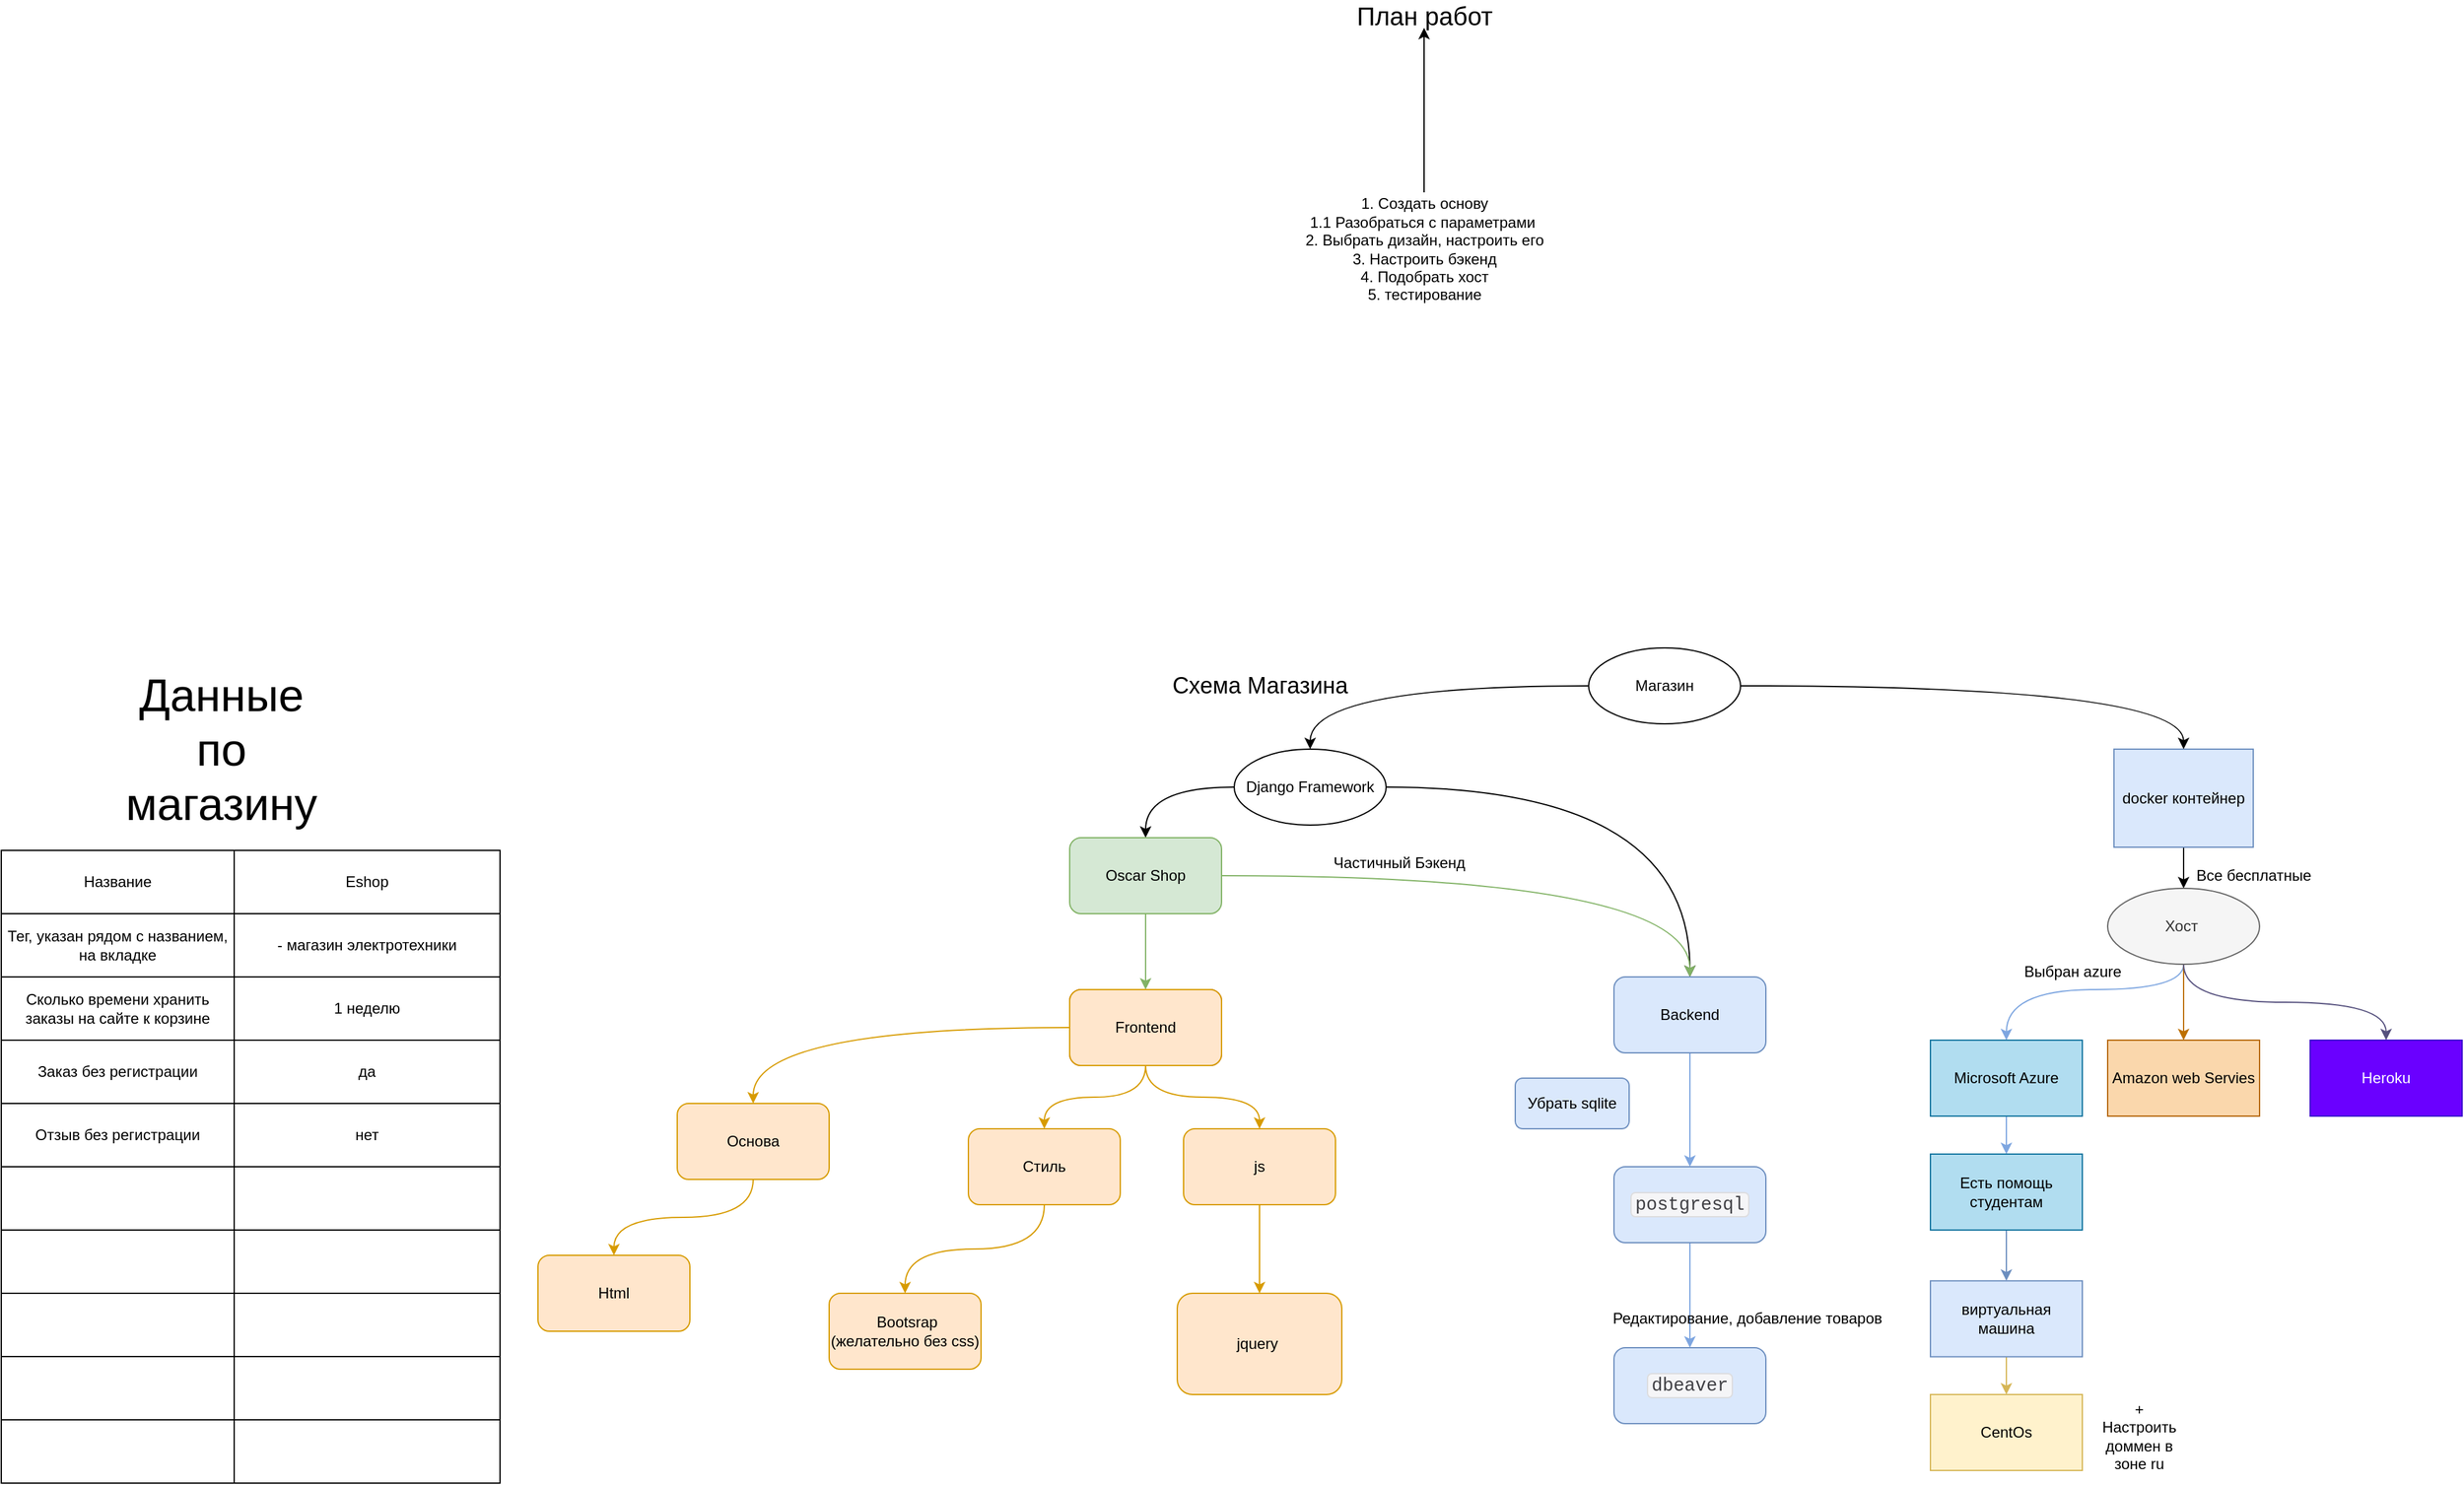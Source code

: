 <mxfile version="14.2.4" type="embed">
    <diagram id="prtHgNgQTEPvFCAcTncT" name="Page-1">
        <mxGraphModel dx="2861" dy="2154" grid="1" gridSize="10" guides="1" tooltips="1" connect="1" arrows="1" fold="1" page="1" pageScale="1" pageWidth="827" pageHeight="1169" math="0" shadow="0">
            <root>
                <mxCell id="0"/>
                <mxCell id="1" parent="0"/>
                <mxCell id="12" value="" style="shape=image;verticalLabelPosition=bottom;labelBackgroundColor=#ffffff;verticalAlign=top;aspect=fixed;imageAspect=0;image=https://guides.wp-bullet.com/wp-content/uploads/2017/01/centos-automatic-security-updates.png;" vertex="1" parent="1">
                    <mxGeometry x="-200.0" y="570" width="120" height="55.61" as="geometry"/>
                </mxCell>
                <mxCell id="6" style="edgeStyle=orthogonalEdgeStyle;rounded=0;orthogonalLoop=1;jettySize=auto;html=1;" edge="1" parent="1" source="5" target="rxrXzZAJuEPQkS48RmaR-65">
                    <mxGeometry relative="1" as="geometry"/>
                </mxCell>
                <mxCell id="5" value="docker контейнер" style="rounded=0;whiteSpace=wrap;html=1;fillColor=#dae8fc;strokeColor=#6c8ebf;" vertex="1" parent="1">
                    <mxGeometry x="15" y="60" width="110" height="77.5" as="geometry"/>
                </mxCell>
                <mxCell id="rxrXzZAJuEPQkS48RmaR-1" value="&lt;font style=&quot;font-size: 18px&quot;&gt;Схема Магазина&lt;/font&gt;" style="text;html=1;align=center;verticalAlign=middle;resizable=0;points=[];autosize=1;" parent="1" vertex="1">
                    <mxGeometry x="-735" width="150" height="20" as="geometry"/>
                </mxCell>
                <mxCell id="rxrXzZAJuEPQkS48RmaR-2" value="&lt;font style=&quot;font-size: 20px&quot;&gt;План работ&lt;/font&gt;" style="text;html=1;align=center;verticalAlign=middle;resizable=0;points=[];autosize=1;" parent="1" vertex="1">
                    <mxGeometry x="-590" y="-530" width="120" height="20" as="geometry"/>
                </mxCell>
                <mxCell id="HfXP12kQXcB-YYXYpd6a-1" value="" style="edgeStyle=orthogonalEdgeStyle;rounded=0;orthogonalLoop=1;jettySize=auto;html=1;" parent="1" source="rxrXzZAJuEPQkS48RmaR-3" target="rxrXzZAJuEPQkS48RmaR-2" edge="1">
                    <mxGeometry relative="1" as="geometry"/>
                </mxCell>
                <mxCell id="rxrXzZAJuEPQkS48RmaR-3" value="1. Создать основу&lt;br&gt;1.1 Разобраться с параметрами&amp;nbsp;&lt;br&gt;2. Выбрать дизайн, настроить его&lt;br&gt;3. Настроить бэкенд&lt;br&gt;4. Подобрать хост&lt;br&gt;5. тестирование" style="text;html=1;align=center;verticalAlign=middle;resizable=0;points=[];autosize=1;" parent="1" vertex="1">
                    <mxGeometry x="-630" y="-380" width="200" height="90" as="geometry"/>
                </mxCell>
                <mxCell id="rxrXzZAJuEPQkS48RmaR-42" style="edgeStyle=orthogonalEdgeStyle;curved=1;rounded=0;orthogonalLoop=1;jettySize=auto;html=1;entryX=0.5;entryY=0;entryDx=0;entryDy=0;" parent="1" source="rxrXzZAJuEPQkS48RmaR-4" target="rxrXzZAJuEPQkS48RmaR-5" edge="1">
                    <mxGeometry relative="1" as="geometry"/>
                </mxCell>
                <mxCell id="rxrXzZAJuEPQkS48RmaR-44" style="edgeStyle=orthogonalEdgeStyle;curved=1;rounded=0;orthogonalLoop=1;jettySize=auto;html=1;" parent="1" source="rxrXzZAJuEPQkS48RmaR-4" target="rxrXzZAJuEPQkS48RmaR-14" edge="1">
                    <mxGeometry relative="1" as="geometry"/>
                </mxCell>
                <mxCell id="rxrXzZAJuEPQkS48RmaR-4" value="Django Framework" style="ellipse;whiteSpace=wrap;html=1;fontFamily=Helvetica;fontSize=12;align=center;" parent="1" vertex="1">
                    <mxGeometry x="-680" y="60" width="120" height="60" as="geometry"/>
                </mxCell>
                <mxCell id="rxrXzZAJuEPQkS48RmaR-13" style="edgeStyle=orthogonalEdgeStyle;curved=1;rounded=0;orthogonalLoop=1;jettySize=auto;html=1;entryX=0.5;entryY=0;entryDx=0;entryDy=0;exitX=0.5;exitY=1;exitDx=0;exitDy=0;fillColor=#d5e8d4;strokeColor=#82b366;" parent="1" source="rxrXzZAJuEPQkS48RmaR-5" target="rxrXzZAJuEPQkS48RmaR-12" edge="1">
                    <mxGeometry relative="1" as="geometry"/>
                </mxCell>
                <mxCell id="rxrXzZAJuEPQkS48RmaR-43" style="edgeStyle=orthogonalEdgeStyle;curved=1;rounded=0;orthogonalLoop=1;jettySize=auto;html=1;strokeColor=#82b366;fillColor=#d5e8d4;" parent="1" source="rxrXzZAJuEPQkS48RmaR-5" target="rxrXzZAJuEPQkS48RmaR-14" edge="1">
                    <mxGeometry relative="1" as="geometry"/>
                </mxCell>
                <mxCell id="rxrXzZAJuEPQkS48RmaR-5" value="Oscar Shop" style="rounded=1;whiteSpace=wrap;html=1;fillColor=#d5e8d4;strokeColor=#82b366;" parent="1" vertex="1">
                    <mxGeometry x="-810" y="130" width="120" height="60" as="geometry"/>
                </mxCell>
                <mxCell id="rxrXzZAJuEPQkS48RmaR-24" style="edgeStyle=orthogonalEdgeStyle;curved=1;rounded=0;orthogonalLoop=1;jettySize=auto;html=1;entryX=0.5;entryY=0;entryDx=0;entryDy=0;strokeColor=#d79b00;fillColor=#ffe6cc;" parent="1" source="rxrXzZAJuEPQkS48RmaR-12" target="rxrXzZAJuEPQkS48RmaR-29" edge="1">
                    <mxGeometry relative="1" as="geometry">
                        <mxPoint x="-980" y="360" as="targetPoint"/>
                    </mxGeometry>
                </mxCell>
                <mxCell id="rxrXzZAJuEPQkS48RmaR-12" value="Frontend" style="rounded=1;whiteSpace=wrap;html=1;fillColor=#f8cecc;strokeColor=#b85450;" parent="1" vertex="1">
                    <mxGeometry x="-810" y="250" width="120" height="60" as="geometry"/>
                </mxCell>
                <mxCell id="rxrXzZAJuEPQkS48RmaR-48" style="edgeStyle=orthogonalEdgeStyle;curved=1;rounded=0;orthogonalLoop=1;jettySize=auto;html=1;strokeColor=#7EA6E0;" parent="1" source="rxrXzZAJuEPQkS48RmaR-14" target="rxrXzZAJuEPQkS48RmaR-47" edge="1">
                    <mxGeometry relative="1" as="geometry"/>
                </mxCell>
                <mxCell id="rxrXzZAJuEPQkS48RmaR-14" value="Backend" style="rounded=1;whiteSpace=wrap;html=1;fillColor=#dae8fc;strokeColor=#6c8ebf;" parent="1" vertex="1">
                    <mxGeometry x="-380" y="240" width="120" height="60" as="geometry"/>
                </mxCell>
                <mxCell id="rxrXzZAJuEPQkS48RmaR-20" value="Html" style="rounded=1;whiteSpace=wrap;html=1;fillColor=#ffe6cc;strokeColor=#d79b00;" parent="1" vertex="1">
                    <mxGeometry x="-1230" y="460" width="120" height="60" as="geometry"/>
                </mxCell>
                <mxCell id="rxrXzZAJuEPQkS48RmaR-25" style="edgeStyle=orthogonalEdgeStyle;curved=1;rounded=0;orthogonalLoop=1;jettySize=auto;html=1;strokeColor=#d79b00;fillColor=#ffe6cc;exitX=0.5;exitY=1;exitDx=0;exitDy=0;" parent="1" source="rxrXzZAJuEPQkS48RmaR-29" target="rxrXzZAJuEPQkS48RmaR-20" edge="1">
                    <mxGeometry relative="1" as="geometry">
                        <mxPoint x="-1040" y="390.034" as="sourcePoint"/>
                    </mxGeometry>
                </mxCell>
                <mxCell id="rxrXzZAJuEPQkS48RmaR-29" value="Основа" style="rounded=1;whiteSpace=wrap;html=1;fillColor=#ffe6cc;strokeColor=#d79b00;" parent="1" vertex="1">
                    <mxGeometry x="-1120" y="340" width="120" height="60" as="geometry"/>
                </mxCell>
                <mxCell id="rxrXzZAJuEPQkS48RmaR-32" style="edgeStyle=orthogonalEdgeStyle;curved=1;rounded=0;orthogonalLoop=1;jettySize=auto;html=1;entryX=0.5;entryY=0;entryDx=0;entryDy=0;strokeColor=#d79b00;fillColor=#ffe6cc;" parent="1" source="rxrXzZAJuEPQkS48RmaR-30" target="rxrXzZAJuEPQkS48RmaR-31" edge="1">
                    <mxGeometry relative="1" as="geometry"/>
                </mxCell>
                <mxCell id="rxrXzZAJuEPQkS48RmaR-35" style="edgeStyle=orthogonalEdgeStyle;curved=1;rounded=0;orthogonalLoop=1;jettySize=auto;html=1;strokeColor=#d79b00;fillColor=#ffe6cc;" parent="1" source="rxrXzZAJuEPQkS48RmaR-30" target="rxrXzZAJuEPQkS48RmaR-34" edge="1">
                    <mxGeometry relative="1" as="geometry"/>
                </mxCell>
                <mxCell id="rxrXzZAJuEPQkS48RmaR-30" value="Frontend" style="rounded=1;whiteSpace=wrap;html=1;fillColor=#ffe6cc;strokeColor=#d79b00;" parent="1" vertex="1">
                    <mxGeometry x="-810" y="250" width="120" height="60" as="geometry"/>
                </mxCell>
                <mxCell id="rxrXzZAJuEPQkS48RmaR-38" style="edgeStyle=orthogonalEdgeStyle;curved=1;rounded=0;orthogonalLoop=1;jettySize=auto;html=1;strokeColor=#d79b00;fillColor=#ffe6cc;entryX=0.5;entryY=0;entryDx=0;entryDy=0;" parent="1" source="rxrXzZAJuEPQkS48RmaR-31" target="rxrXzZAJuEPQkS48RmaR-39" edge="1">
                    <mxGeometry relative="1" as="geometry">
                        <mxPoint x="-890" y="510" as="targetPoint"/>
                    </mxGeometry>
                </mxCell>
                <mxCell id="rxrXzZAJuEPQkS48RmaR-31" value="Стиль" style="rounded=1;whiteSpace=wrap;html=1;fillColor=#ffe6cc;strokeColor=#d79b00;" parent="1" vertex="1">
                    <mxGeometry x="-890" y="360" width="120" height="60" as="geometry"/>
                </mxCell>
                <mxCell id="rxrXzZAJuEPQkS48RmaR-37" style="edgeStyle=orthogonalEdgeStyle;curved=1;rounded=0;orthogonalLoop=1;jettySize=auto;html=1;strokeColor=#d79b00;fillColor=#ffe6cc;" parent="1" source="rxrXzZAJuEPQkS48RmaR-34" target="rxrXzZAJuEPQkS48RmaR-36" edge="1">
                    <mxGeometry relative="1" as="geometry"/>
                </mxCell>
                <mxCell id="rxrXzZAJuEPQkS48RmaR-34" value="js" style="rounded=1;whiteSpace=wrap;html=1;fillColor=#ffe6cc;strokeColor=#d79b00;" parent="1" vertex="1">
                    <mxGeometry x="-720" y="360" width="120" height="60" as="geometry"/>
                </mxCell>
                <mxCell id="rxrXzZAJuEPQkS48RmaR-36" value="jquery&amp;nbsp;" style="rounded=1;whiteSpace=wrap;html=1;fillColor=#ffe6cc;strokeColor=#d79b00;" parent="1" vertex="1">
                    <mxGeometry x="-725" y="490" width="130" height="80" as="geometry"/>
                </mxCell>
                <mxCell id="rxrXzZAJuEPQkS48RmaR-39" value="&amp;nbsp;Bootsrap (желательно без css)" style="rounded=1;whiteSpace=wrap;html=1;fillColor=#ffe6cc;strokeColor=#d79b00;" parent="1" vertex="1">
                    <mxGeometry x="-1000" y="490" width="120" height="60" as="geometry"/>
                </mxCell>
                <mxCell id="rxrXzZAJuEPQkS48RmaR-45" value="Частичный Бэкенд" style="text;html=1;align=center;verticalAlign=middle;resizable=0;points=[];autosize=1;" parent="1" vertex="1">
                    <mxGeometry x="-610" y="140" width="120" height="20" as="geometry"/>
                </mxCell>
                <mxCell id="rxrXzZAJuEPQkS48RmaR-46" value="Убрать sqlite" style="rounded=1;whiteSpace=wrap;html=1;fillColor=#dae8fc;strokeColor=#6c8ebf;" parent="1" vertex="1">
                    <mxGeometry x="-458" y="320" width="90" height="40" as="geometry"/>
                </mxCell>
                <mxCell id="rxrXzZAJuEPQkS48RmaR-82" style="edgeStyle=orthogonalEdgeStyle;curved=1;rounded=0;orthogonalLoop=1;jettySize=auto;html=1;strokeColor=#7EA6E0;" parent="1" source="rxrXzZAJuEPQkS48RmaR-47" target="rxrXzZAJuEPQkS48RmaR-80" edge="1">
                    <mxGeometry relative="1" as="geometry"/>
                </mxCell>
                <mxCell id="rxrXzZAJuEPQkS48RmaR-47" value="&lt;code style=&quot;box-sizing: border-box ; font-family: &amp;#34;menlo&amp;#34; , &amp;#34;monaco&amp;#34; , &amp;#34;consolas&amp;#34; , &amp;#34;courier new&amp;#34; , monospace ; font-size: 14.4px ; padding: 2px 4px ; color: rgb(63 , 63 , 68) ; background-color: rgb(245 , 245 , 247) ; border-radius: 4px ; box-shadow: rgba(0 , 0 , 0 , 0.1) 0px 0px 0px 1px inset&quot;&gt;postgresql&lt;br&gt;&lt;/code&gt;" style="rounded=1;whiteSpace=wrap;html=1;fillColor=#dae8fc;strokeColor=#6c8ebf;" parent="1" vertex="1">
                    <mxGeometry x="-380" y="390" width="120" height="60" as="geometry"/>
                </mxCell>
                <mxCell id="rxrXzZAJuEPQkS48RmaR-53" value="" style="shape=image;verticalLabelPosition=bottom;labelBackgroundColor=#ffffff;verticalAlign=top;aspect=fixed;imageAspect=0;image=https://hsto.org/webt/me/2l/pa/me2lpa5o0f7i3ijip-hioytti0i.png;" parent="1" vertex="1">
                    <mxGeometry x="-400" y="367.82" width="43" height="44.37" as="geometry"/>
                </mxCell>
                <mxCell id="rxrXzZAJuEPQkS48RmaR-54" value="" style="shape=image;verticalLabelPosition=bottom;labelBackgroundColor=#ffffff;verticalAlign=top;aspect=fixed;imageAspect=0;image=https://www.drupal.org/files/project-images/bootstrap-stack.png;" parent="1" vertex="1">
                    <mxGeometry x="-1010" y="450.0" width="50" height="42.02" as="geometry"/>
                </mxCell>
                <mxCell id="rxrXzZAJuEPQkS48RmaR-57" value="" style="shape=image;verticalLabelPosition=bottom;labelBackgroundColor=#ffffff;verticalAlign=top;aspect=fixed;imageAspect=0;image=https://www.spencergerdes.com/assets/images/jquery.png;" parent="1" vertex="1">
                    <mxGeometry x="-770" y="480.17" width="70" height="19.66" as="geometry"/>
                </mxCell>
                <mxCell id="rxrXzZAJuEPQkS48RmaR-62" style="edgeStyle=orthogonalEdgeStyle;curved=1;rounded=0;orthogonalLoop=1;jettySize=auto;html=1;" parent="1" source="rxrXzZAJuEPQkS48RmaR-61" target="rxrXzZAJuEPQkS48RmaR-4" edge="1">
                    <mxGeometry relative="1" as="geometry"/>
                </mxCell>
                <mxCell id="rxrXzZAJuEPQkS48RmaR-64" style="edgeStyle=orthogonalEdgeStyle;curved=1;rounded=0;orthogonalLoop=1;jettySize=auto;html=1;" parent="1" source="rxrXzZAJuEPQkS48RmaR-61" target="5" edge="1">
                    <mxGeometry relative="1" as="geometry">
                        <mxPoint x="-50" y="-30" as="targetPoint"/>
                    </mxGeometry>
                </mxCell>
                <mxCell id="rxrXzZAJuEPQkS48RmaR-61" value="Магазин" style="ellipse;whiteSpace=wrap;html=1;fontFamily=Helvetica;fontSize=12;align=center;" parent="1" vertex="1">
                    <mxGeometry x="-400" y="-20" width="120" height="60" as="geometry"/>
                </mxCell>
                <mxCell id="rxrXzZAJuEPQkS48RmaR-67" style="edgeStyle=orthogonalEdgeStyle;curved=1;rounded=0;orthogonalLoop=1;jettySize=auto;html=1;strokeColor=#7EA6E0;" parent="1" source="rxrXzZAJuEPQkS48RmaR-65" target="rxrXzZAJuEPQkS48RmaR-66" edge="1">
                    <mxGeometry relative="1" as="geometry">
                        <Array as="points">
                            <mxPoint x="70" y="250"/>
                            <mxPoint x="-70" y="250"/>
                        </Array>
                    </mxGeometry>
                </mxCell>
                <mxCell id="rxrXzZAJuEPQkS48RmaR-75" style="edgeStyle=orthogonalEdgeStyle;curved=1;rounded=0;orthogonalLoop=1;jettySize=auto;html=1;strokeColor=#BD7000;entryX=0.5;entryY=0;entryDx=0;entryDy=0;fillColor=#f0a30a;" parent="1" source="rxrXzZAJuEPQkS48RmaR-65" target="rxrXzZAJuEPQkS48RmaR-76" edge="1">
                    <mxGeometry relative="1" as="geometry">
                        <mxPoint x="60" y="290" as="targetPoint"/>
                    </mxGeometry>
                </mxCell>
                <mxCell id="rxrXzZAJuEPQkS48RmaR-87" style="edgeStyle=orthogonalEdgeStyle;curved=1;rounded=0;orthogonalLoop=1;jettySize=auto;html=1;entryX=0.5;entryY=0;entryDx=0;entryDy=0;strokeColor=#56517e;exitX=0.5;exitY=1;exitDx=0;exitDy=0;fillColor=#d0cee2;" parent="1" source="rxrXzZAJuEPQkS48RmaR-65" target="rxrXzZAJuEPQkS48RmaR-84" edge="1">
                    <mxGeometry relative="1" as="geometry"/>
                </mxCell>
                <mxCell id="rxrXzZAJuEPQkS48RmaR-65" value="Хост&amp;nbsp;" style="ellipse;whiteSpace=wrap;html=1;fontFamily=Helvetica;fontSize=12;align=center;fillColor=#f5f5f5;strokeColor=#666666;fontColor=#333333;" parent="1" vertex="1">
                    <mxGeometry x="10" y="170" width="120" height="60" as="geometry"/>
                </mxCell>
                <mxCell id="rxrXzZAJuEPQkS48RmaR-71" style="edgeStyle=orthogonalEdgeStyle;curved=1;rounded=0;orthogonalLoop=1;jettySize=auto;html=1;entryX=0.5;entryY=0;entryDx=0;entryDy=0;strokeColor=#7EA6E0;" parent="1" source="rxrXzZAJuEPQkS48RmaR-66" target="rxrXzZAJuEPQkS48RmaR-70" edge="1">
                    <mxGeometry relative="1" as="geometry"/>
                </mxCell>
                <mxCell id="rxrXzZAJuEPQkS48RmaR-66" value="Microsoft Azure" style="rounded=0;whiteSpace=wrap;html=1;fontFamily=Helvetica;fontSize=12;align=center;fillColor=#b1ddf0;strokeColor=#10739e;" parent="1" vertex="1">
                    <mxGeometry x="-130" y="290" width="120" height="60" as="geometry"/>
                </mxCell>
                <mxCell id="21" style="edgeStyle=orthogonalEdgeStyle;rounded=0;orthogonalLoop=1;jettySize=auto;html=1;entryX=0.5;entryY=0;entryDx=0;entryDy=0;fillColor=#dae8fc;strokeColor=#6c8ebf;" edge="1" parent="1" source="rxrXzZAJuEPQkS48RmaR-70" target="19">
                    <mxGeometry relative="1" as="geometry"/>
                </mxCell>
                <mxCell id="rxrXzZAJuEPQkS48RmaR-70" value="Есть помощь студентам" style="rounded=0;whiteSpace=wrap;html=1;strokeColor=#10739e;fillColor=#b1ddf0;" parent="1" vertex="1">
                    <mxGeometry x="-130" y="380" width="120" height="60" as="geometry"/>
                </mxCell>
                <mxCell id="rxrXzZAJuEPQkS48RmaR-76" value="Amazon web Servies" style="rounded=0;whiteSpace=wrap;html=1;fontFamily=Helvetica;fontSize=12;align=center;fillColor=#fad7ac;strokeColor=#b46504;" parent="1" vertex="1">
                    <mxGeometry x="10" y="290" width="120" height="60" as="geometry"/>
                </mxCell>
                <mxCell id="rxrXzZAJuEPQkS48RmaR-77" value="" style="shape=image;verticalLabelPosition=bottom;labelBackgroundColor=#ffffff;verticalAlign=top;aspect=fixed;imageAspect=0;image=http://datanetstracon.com/images/Azure.png;" parent="1" vertex="1">
                    <mxGeometry x="-140.0" y="227.32" width="85.29" height="62.65" as="geometry"/>
                </mxCell>
                <mxCell id="rxrXzZAJuEPQkS48RmaR-78" value="" style="shape=image;verticalLabelPosition=bottom;labelBackgroundColor=#ffffff;verticalAlign=top;aspect=fixed;imageAspect=0;image=https://www.itsec.ru/hubfs/ISR/AWS.png;" parent="1" vertex="1">
                    <mxGeometry x="80" y="246.32" width="66.67" height="50" as="geometry"/>
                </mxCell>
                <mxCell id="rxrXzZAJuEPQkS48RmaR-80" value="&lt;code style=&quot;box-sizing: border-box ; font-family: &amp;#34;menlo&amp;#34; , &amp;#34;monaco&amp;#34; , &amp;#34;consolas&amp;#34; , &amp;#34;courier new&amp;#34; , monospace ; font-size: 14.4px ; padding: 2px 4px ; color: rgb(63 , 63 , 68) ; background-color: rgb(245 , 245 , 247) ; border-radius: 4px ; box-shadow: rgba(0 , 0 , 0 , 0.1) 0px 0px 0px 1px inset&quot;&gt;dbeaver&lt;br&gt;&lt;/code&gt;" style="rounded=1;whiteSpace=wrap;html=1;fillColor=#dae8fc;strokeColor=#6c8ebf;" parent="1" vertex="1">
                    <mxGeometry x="-380" y="533" width="120" height="60" as="geometry"/>
                </mxCell>
                <mxCell id="rxrXzZAJuEPQkS48RmaR-81" value="" style="shape=image;verticalLabelPosition=bottom;labelBackgroundColor=#ffffff;verticalAlign=top;aspect=fixed;imageAspect=0;image=https://freesoft.ru/storage/images/214/2134/213379/213379_normal.png;" parent="1" vertex="1">
                    <mxGeometry x="-405" y="523" width="37" height="37" as="geometry"/>
                </mxCell>
                <mxCell id="rxrXzZAJuEPQkS48RmaR-83" value="Редактирование, добавление товаров" style="text;html=1;align=center;verticalAlign=middle;resizable=0;points=[];autosize=1;" parent="1" vertex="1">
                    <mxGeometry x="-390" y="500" width="230" height="20" as="geometry"/>
                </mxCell>
                <mxCell id="rxrXzZAJuEPQkS48RmaR-84" value="Heroku" style="rounded=0;whiteSpace=wrap;html=1;strokeColor=#3700CC;fillColor=#6a00ff;fontColor=#ffffff;" parent="1" vertex="1">
                    <mxGeometry x="170" y="290" width="120" height="60" as="geometry"/>
                </mxCell>
                <mxCell id="rxrXzZAJuEPQkS48RmaR-85" value="" style="shape=image;verticalLabelPosition=bottom;labelBackgroundColor=#ffffff;verticalAlign=top;aspect=fixed;imageAspect=0;image=https://static.perimeter81.com/website20/images/b2bv2/organism/solutions/heroku/b2b-solutions-heroku-into__img.png;" parent="1" vertex="1">
                    <mxGeometry x="230" y="230" width="52" height="57.29" as="geometry"/>
                </mxCell>
                <mxCell id="rxrXzZAJuEPQkS48RmaR-88" value="Все бесплатные" style="text;html=1;align=center;verticalAlign=middle;resizable=0;points=[];autosize=1;" parent="1" vertex="1">
                    <mxGeometry x="70" y="150" width="110" height="20" as="geometry"/>
                </mxCell>
                <mxCell id="rxrXzZAJuEPQkS48RmaR-90" value="Название" style="rounded=0;whiteSpace=wrap;html=1;" parent="1" vertex="1">
                    <mxGeometry x="-1654" y="140" width="184" height="50" as="geometry"/>
                </mxCell>
                <mxCell id="rxrXzZAJuEPQkS48RmaR-91" value="Eshop" style="rounded=0;whiteSpace=wrap;html=1;" parent="1" vertex="1">
                    <mxGeometry x="-1470" y="140" width="210" height="50" as="geometry"/>
                </mxCell>
                <mxCell id="rxrXzZAJuEPQkS48RmaR-92" value="&lt;font style=&quot;font-size: 36px&quot;&gt;Данные по магазину&lt;/font&gt;" style="text;html=1;strokeColor=none;fillColor=none;align=center;verticalAlign=middle;whiteSpace=wrap;rounded=0;" parent="1" vertex="1">
                    <mxGeometry x="-1530" y="30" width="100" height="60" as="geometry"/>
                </mxCell>
                <mxCell id="rxrXzZAJuEPQkS48RmaR-93" value="Тег, указан рядом с названием, на вкладке" style="rounded=0;whiteSpace=wrap;html=1;" parent="1" vertex="1">
                    <mxGeometry x="-1654" y="190" width="184" height="50" as="geometry"/>
                </mxCell>
                <mxCell id="rxrXzZAJuEPQkS48RmaR-94" value="- магазин электротехники" style="rounded=0;whiteSpace=wrap;html=1;" parent="1" vertex="1">
                    <mxGeometry x="-1470" y="190" width="210" height="50" as="geometry"/>
                </mxCell>
                <mxCell id="rxrXzZAJuEPQkS48RmaR-95" value="Сколько времени хранить заказы на сайте к корзине" style="rounded=0;whiteSpace=wrap;html=1;" parent="1" vertex="1">
                    <mxGeometry x="-1654" y="240" width="184" height="50" as="geometry"/>
                </mxCell>
                <mxCell id="rxrXzZAJuEPQkS48RmaR-96" value="1 неделю" style="rounded=0;whiteSpace=wrap;html=1;" parent="1" vertex="1">
                    <mxGeometry x="-1470" y="240" width="210" height="50" as="geometry"/>
                </mxCell>
                <mxCell id="rxrXzZAJuEPQkS48RmaR-97" value="Заказ без регистрации" style="rounded=0;whiteSpace=wrap;html=1;" parent="1" vertex="1">
                    <mxGeometry x="-1654" y="290" width="184" height="50" as="geometry"/>
                </mxCell>
                <mxCell id="rxrXzZAJuEPQkS48RmaR-98" value="да" style="rounded=0;whiteSpace=wrap;html=1;" parent="1" vertex="1">
                    <mxGeometry x="-1470" y="290" width="210" height="50" as="geometry"/>
                </mxCell>
                <mxCell id="rxrXzZAJuEPQkS48RmaR-99" value="Отзыв без регистрации" style="rounded=0;whiteSpace=wrap;html=1;" parent="1" vertex="1">
                    <mxGeometry x="-1654" y="340" width="184" height="50" as="geometry"/>
                </mxCell>
                <mxCell id="rxrXzZAJuEPQkS48RmaR-100" value="нет" style="rounded=0;whiteSpace=wrap;html=1;" parent="1" vertex="1">
                    <mxGeometry x="-1470" y="340" width="210" height="50" as="geometry"/>
                </mxCell>
                <mxCell id="rxrXzZAJuEPQkS48RmaR-101" value="" style="rounded=0;whiteSpace=wrap;html=1;" parent="1" vertex="1">
                    <mxGeometry x="-1654" y="390" width="184" height="50" as="geometry"/>
                </mxCell>
                <mxCell id="rxrXzZAJuEPQkS48RmaR-102" value="" style="rounded=0;whiteSpace=wrap;html=1;" parent="1" vertex="1">
                    <mxGeometry x="-1470" y="390" width="210" height="50" as="geometry"/>
                </mxCell>
                <mxCell id="rxrXzZAJuEPQkS48RmaR-109" value="" style="rounded=0;whiteSpace=wrap;html=1;" parent="1" vertex="1">
                    <mxGeometry x="-1654" y="440" width="184" height="50" as="geometry"/>
                </mxCell>
                <mxCell id="rxrXzZAJuEPQkS48RmaR-110" value="" style="rounded=0;whiteSpace=wrap;html=1;" parent="1" vertex="1">
                    <mxGeometry x="-1470" y="440" width="210" height="50" as="geometry"/>
                </mxCell>
                <mxCell id="rxrXzZAJuEPQkS48RmaR-111" value="" style="rounded=0;whiteSpace=wrap;html=1;" parent="1" vertex="1">
                    <mxGeometry x="-1654" y="490" width="184" height="50" as="geometry"/>
                </mxCell>
                <mxCell id="rxrXzZAJuEPQkS48RmaR-112" value="" style="rounded=0;whiteSpace=wrap;html=1;" parent="1" vertex="1">
                    <mxGeometry x="-1470" y="490" width="210" height="50" as="geometry"/>
                </mxCell>
                <mxCell id="rxrXzZAJuEPQkS48RmaR-113" value="" style="rounded=0;whiteSpace=wrap;html=1;" parent="1" vertex="1">
                    <mxGeometry x="-1654" y="540" width="184" height="50" as="geometry"/>
                </mxCell>
                <mxCell id="rxrXzZAJuEPQkS48RmaR-114" value="" style="rounded=0;whiteSpace=wrap;html=1;" parent="1" vertex="1">
                    <mxGeometry x="-1470" y="540" width="210" height="50" as="geometry"/>
                </mxCell>
                <mxCell id="rxrXzZAJuEPQkS48RmaR-115" value="" style="rounded=0;whiteSpace=wrap;html=1;" parent="1" vertex="1">
                    <mxGeometry x="-1654" y="590" width="184" height="50" as="geometry"/>
                </mxCell>
                <mxCell id="rxrXzZAJuEPQkS48RmaR-116" value="" style="rounded=0;whiteSpace=wrap;html=1;" parent="1" vertex="1">
                    <mxGeometry x="-1470" y="590" width="210" height="50" as="geometry"/>
                </mxCell>
                <mxCell id="8" value="" style="shape=image;verticalLabelPosition=bottom;labelBackgroundColor=#ffffff;verticalAlign=top;aspect=fixed;imageAspect=0;image=https://res.cloudinary.com/startup-grind/image/upload/c_fill,dpr_2.0,f_auto,g_center,h_1080,q_100,w_1080/v1/gcs/platform-data-docker/chapter_logos/highres_449953548.jpeg;" vertex="1" parent="1">
                    <mxGeometry x="90" y="20" width="70" height="70" as="geometry"/>
                </mxCell>
                <mxCell id="10" value="CentOs" style="rounded=0;whiteSpace=wrap;html=1;strokeColor=#d6b656;fillColor=#fff2cc;" vertex="1" parent="1">
                    <mxGeometry x="-130" y="570" width="120" height="60" as="geometry"/>
                </mxCell>
                <mxCell id="13" value="+ Настроить доммен в зоне ru" style="text;html=1;strokeColor=none;fillColor=none;align=center;verticalAlign=middle;whiteSpace=wrap;rounded=0;" vertex="1" parent="1">
                    <mxGeometry x="15" y="593" width="40" height="20" as="geometry"/>
                </mxCell>
                <mxCell id="18" value="Выбран azure" style="text;html=1;align=center;verticalAlign=middle;resizable=0;points=[];autosize=1;" vertex="1" parent="1">
                    <mxGeometry x="-62.71" y="226.32" width="90" height="20" as="geometry"/>
                </mxCell>
                <mxCell id="20" style="edgeStyle=orthogonalEdgeStyle;rounded=0;orthogonalLoop=1;jettySize=auto;html=1;fillColor=#fff2cc;strokeColor=#d6b656;" edge="1" parent="1" source="19" target="10">
                    <mxGeometry relative="1" as="geometry"/>
                </mxCell>
                <mxCell id="19" value="виртуальная машина" style="rounded=0;whiteSpace=wrap;html=1;strokeColor=#6c8ebf;fillColor=#dae8fc;" vertex="1" parent="1">
                    <mxGeometry x="-130" y="480.17" width="120" height="60" as="geometry"/>
                </mxCell>
            </root>
        </mxGraphModel>
    </diagram>
</mxfile>
